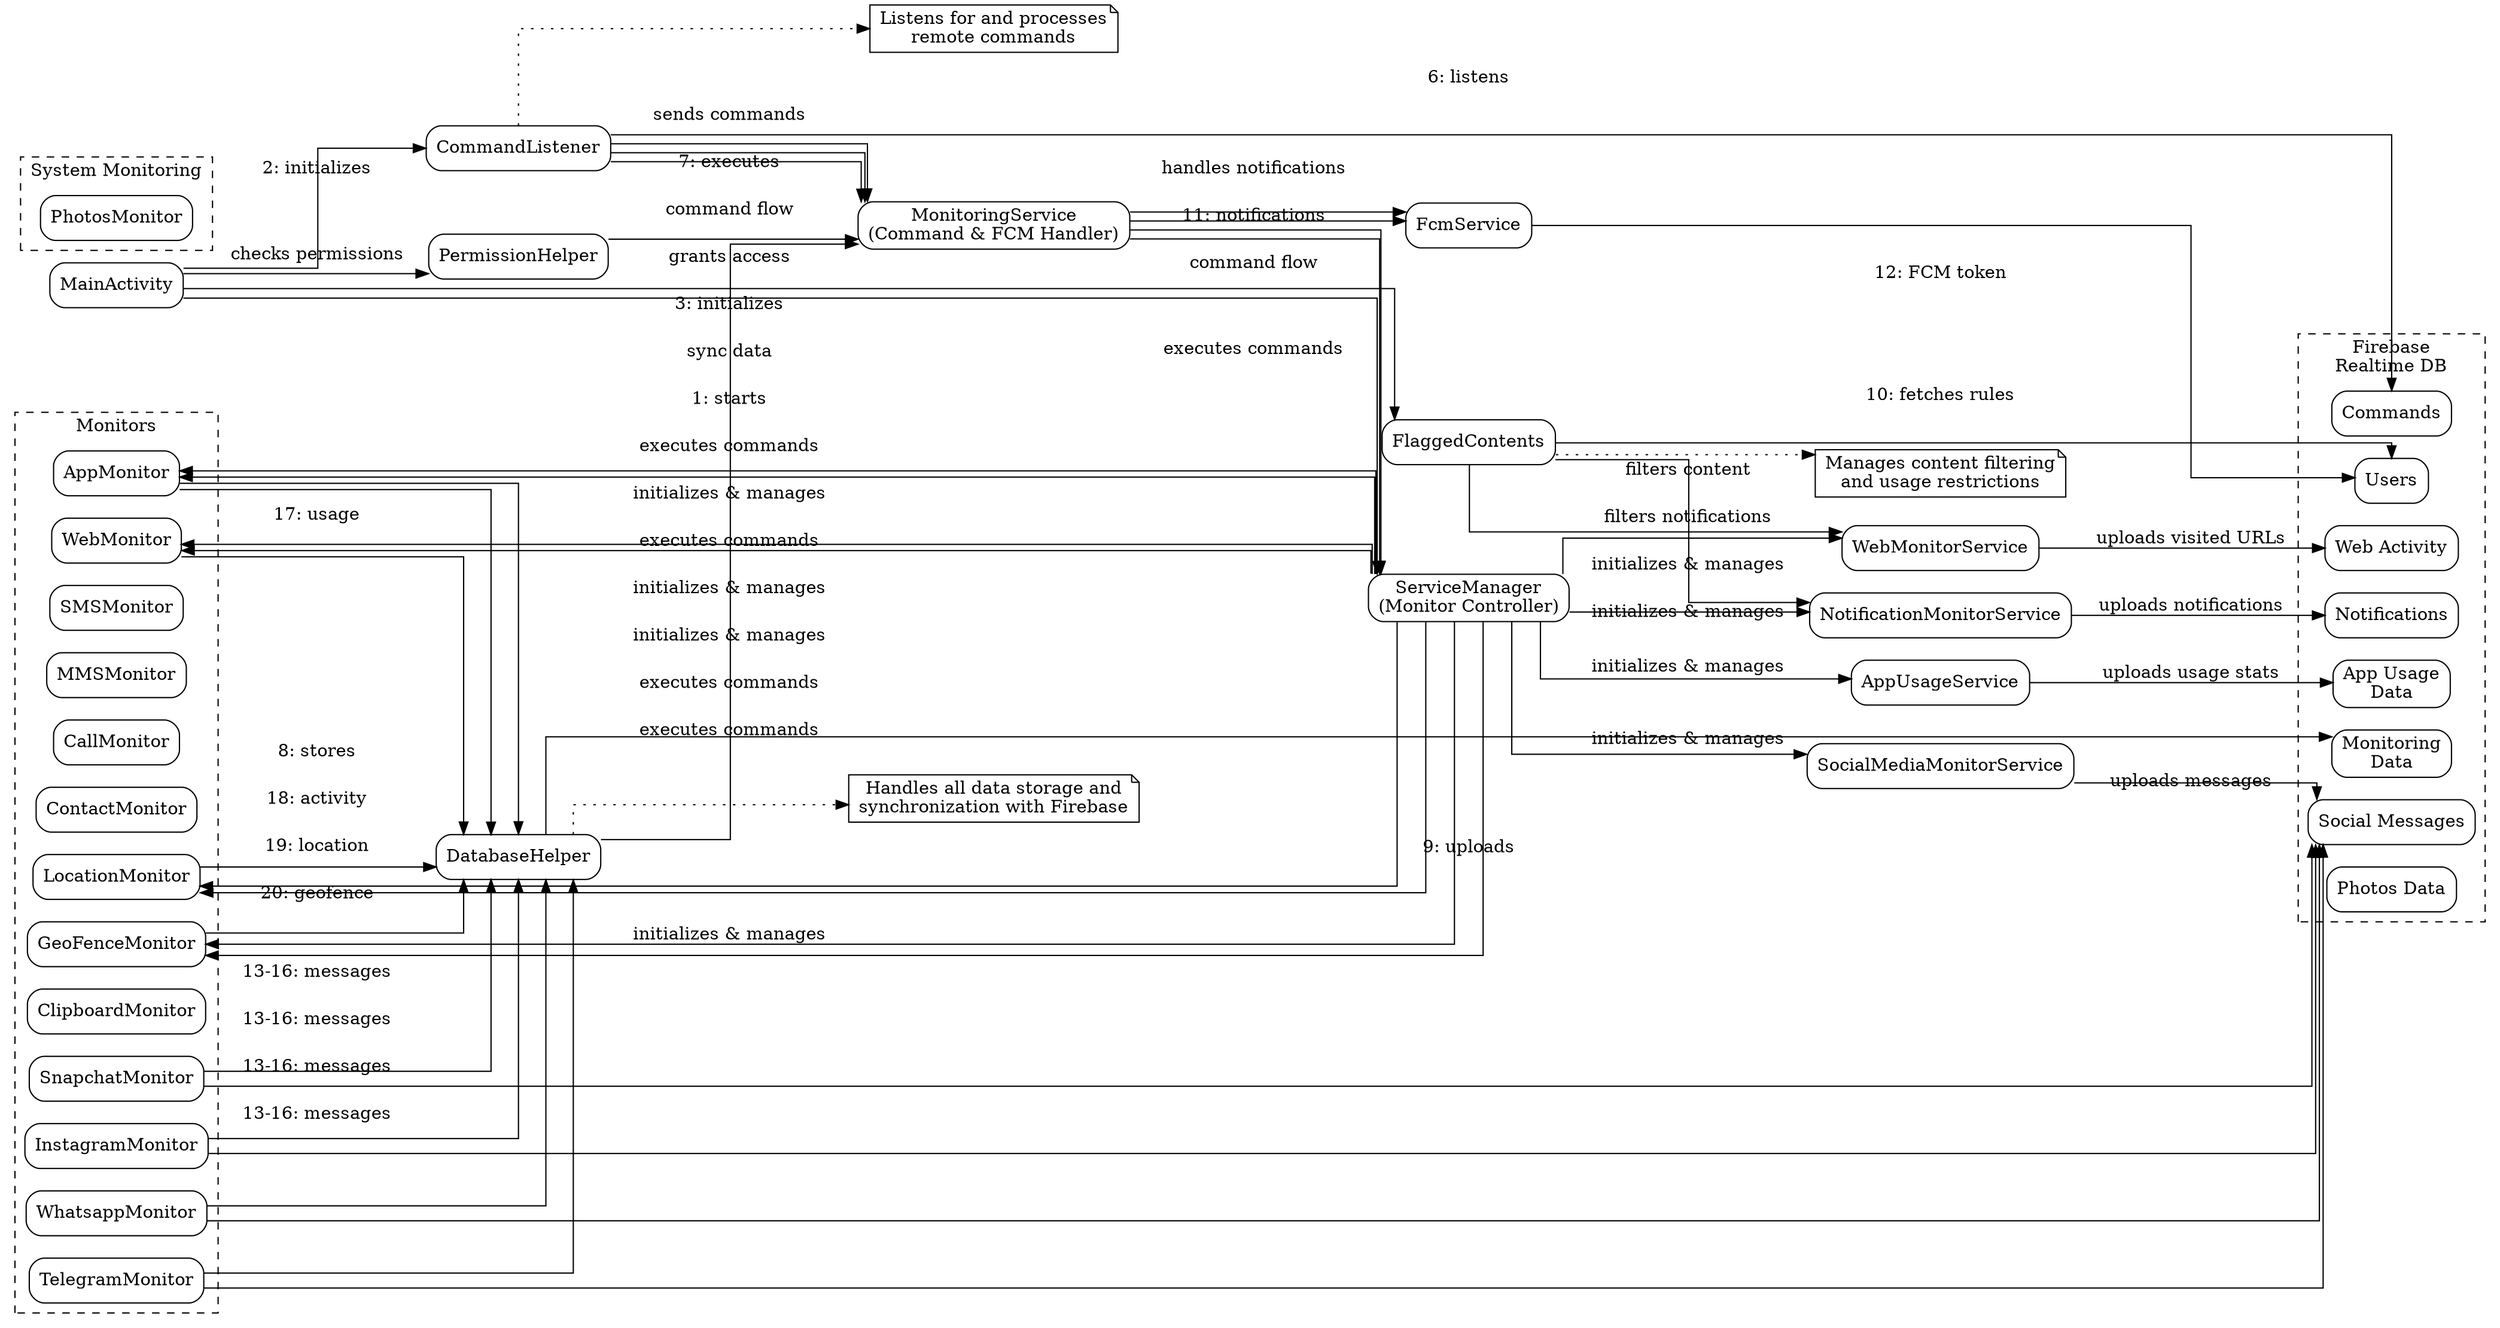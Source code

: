 digraph "Child_Monitoring_AI_Collaboration" {
    // Graph settings
    rankdir=LR;
    splines=ortho;
    node [shape=box, style=rounded];
    
    // Main components
    MainActivity [label="MainActivity"];
    MonitoringService [label="MonitoringService\n(Command & FCM Handler)"];
    DatabaseHelper [label="DatabaseHelper"];
    FlaggedContents [label="FlaggedContents"];
    CommandListener [label="CommandListener"];
    FcmService [label="FcmService"];
    ServiceManager [label="ServiceManager\n(Monitor Controller)"];
    
    // Firebase components
    subgraph cluster_firebase {
        label="Firebase\nRealtime DB";
        style=dashed;
        Users [label="Users"];
        Commands [label="Commands"];
        MonitoringData [label="Monitoring\nData"];
        AppUsageData [label="App Usage\nData"];
        WebActivity [label="Web Activity"];
        SocialMessages [label="Social Messages"];
        Notifications [label="Notifications"];
        PhotosData [label="Photos Data"];
    }
    
    // Monitors subgraph
    subgraph cluster_monitors {
        label="Monitors";
        style=dashed;
        AppMonitor;
        WebMonitor;
        SMSMonitor;
        MMSMonitor;
        CallMonitor;
        ContactMonitor;
        LocationMonitor;
        GeoFenceMonitor;
        ClipboardMonitor;
        InstagramMonitor;
        TelegramMonitor;
        WhatsappMonitor;
        SnapchatMonitor;
    }
    
    // Add new service nodes
    WebMonitorService [label="WebMonitorService"];
    NotificationMonitorService [label="NotificationMonitorService"];
    SocialMediaMonitorService [label="SocialMediaMonitorService"];
    AppUsageService [label="AppUsageService"];
    
    // Relationships
    MainActivity -> ServiceManager [label="1: starts"];
    MainActivity -> CommandListener [label="2: initializes"];
    MainActivity -> FlaggedContents [label="3: initializes"];
    
    ServiceManager -> {
        WebMonitorService
        NotificationMonitorService
        SocialMediaMonitorService
        AppUsageService
        AppMonitor
        WebMonitor
        LocationMonitor
        GeoFenceMonitor
    } [label="initializes & manages"];
    
    CommandListener -> MonitoringService [label="sends commands"];
    MonitoringService -> FcmService [label="handles notifications"];
    MonitoringService -> ServiceManager [label="executes commands"];
    
    CommandListener -> Commands [label="6: listens"];
    CommandListener -> MonitoringService [label="7: executes"];
    
    AppMonitor -> DatabaseHelper [label="8: stores"];
    DatabaseHelper -> MonitoringData [label="9: uploads"];
    
    AppUsageService -> AppUsageData [label="uploads usage stats"];
    WebMonitorService -> WebActivity [label="uploads visited URLs"];
    SocialMediaMonitorService -> SocialMessages [label="uploads messages"];
    NotificationMonitorService -> Notifications [label="uploads notifications"];
    
    FlaggedContents -> Users [label="10: fetches rules"];
    
    MonitoringService -> FcmService [label="11: notifications"];
    FcmService -> Users [label="12: FCM token"];
    
    {WhatsappMonitor InstagramMonitor TelegramMonitor SnapchatMonitor} -> DatabaseHelper [label="13-16: messages"];
    
    AppMonitor -> DatabaseHelper [label="17: usage"];
    WebMonitor -> DatabaseHelper [label="18: activity"];
    LocationMonitor -> DatabaseHelper [label="19: location"];
    GeoFenceMonitor -> DatabaseHelper [label="20: geofence"];
    
    PermissionHelper [label="PermissionHelper"];
    MainActivity -> PermissionHelper [label="checks permissions"];
    PermissionHelper -> MonitoringService [label="grants access"];
    
    FlaggedContents -> WebMonitorService [label="filters content"];
    FlaggedContents -> NotificationMonitorService [label="filters notifications"];
    
    CommandListener -> MonitoringService -> ServiceManager [label="command flow"];
    ServiceManager -> {
        AppMonitor
        WebMonitor
        LocationMonitor
        GeoFenceMonitor
    } [label="executes commands"];
    
    DatabaseHelper -> MonitoringService [label="sync data"];
    
    subgraph cluster_social {
        label="Social Media Monitoring";
        style=dashed;
        WhatsappMonitor -> SocialMessages;
        InstagramMonitor -> SocialMessages;
        TelegramMonitor -> SocialMessages;
        SnapchatMonitor -> SocialMessages;
    }
    
    subgraph cluster_system {
        label="System Monitoring";
        style=dashed;
        ClipboardMonitor;
        PhotosMonitor;  
        SMSMonitor;
        MMSMonitor;
        CallMonitor;
        ContactMonitor;
    }
    
    DatabaseHelper_Note [shape=note, label="Handles all data storage and\nsynchronization with Firebase"];
    CommandListener_Note [shape=note, label="Listens for and processes\nremote commands"];
    FlaggedContents_Note [shape=note, label="Manages content filtering\nand usage restrictions"];
    
    DatabaseHelper -> DatabaseHelper_Note [style=dotted];
    CommandListener -> CommandListener_Note [style=dotted];
    FlaggedContents -> FlaggedContents_Note [style=dotted];
}
